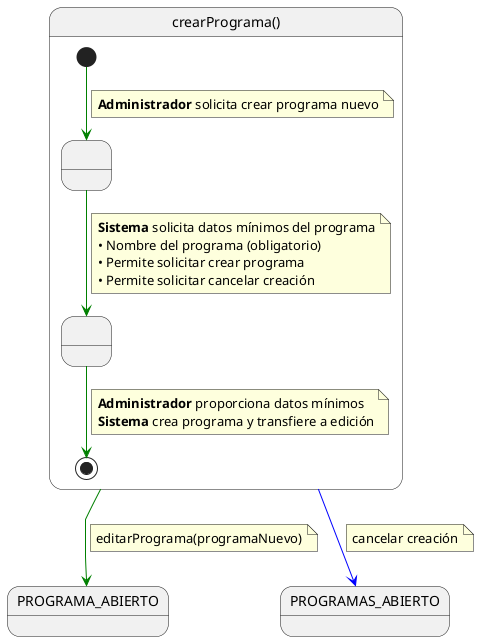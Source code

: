 @startuml crearPrograma

skinparam linetype polyline

state crearPrograma as "crearPrograma()" {

    state " " as SolicitandoDatos
    state " " as CreandoPrograma

    [*] -[#green]-> SolicitandoDatos 
    note on link
    <b>Administrador</b> solicita crear programa nuevo
    end note    
    
    SolicitandoDatos -[#green]-> CreandoPrograma
    note on link
    <b>Sistema</b> solicita datos mínimos del programa
    • Nombre del programa (obligatorio)
    • Permite solicitar crear programa
    • Permite solicitar cancelar creación
    end note
    
    CreandoPrograma -[#green]-> [*]
    note on link
    <b>Administrador</b> proporciona datos mínimos
    <b>Sistema</b> crea programa y transfiere a edición
    end note
}

crearPrograma -[#green]-> PROGRAMA_ABIERTO
note on link
editarPrograma(programaNuevo)
end note

crearPrograma -[#blue]-> PROGRAMAS_ABIERTO
note on link
cancelar creación
end note

@enduml
